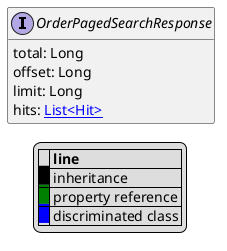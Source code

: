 @startuml

hide empty fields
hide empty methods
legend
|= |= line |
|<back:black>   </back>| inheritance |
|<back:green>   </back>| property reference |
|<back:blue>   </back>| discriminated class |
endlegend
interface OrderPagedSearchResponse [[OrderPagedSearchResponse.svg]]  {
    total: Long
    offset: Long
    limit: Long
    hits: [[Hit.svg List<Hit>]]
}






@enduml
